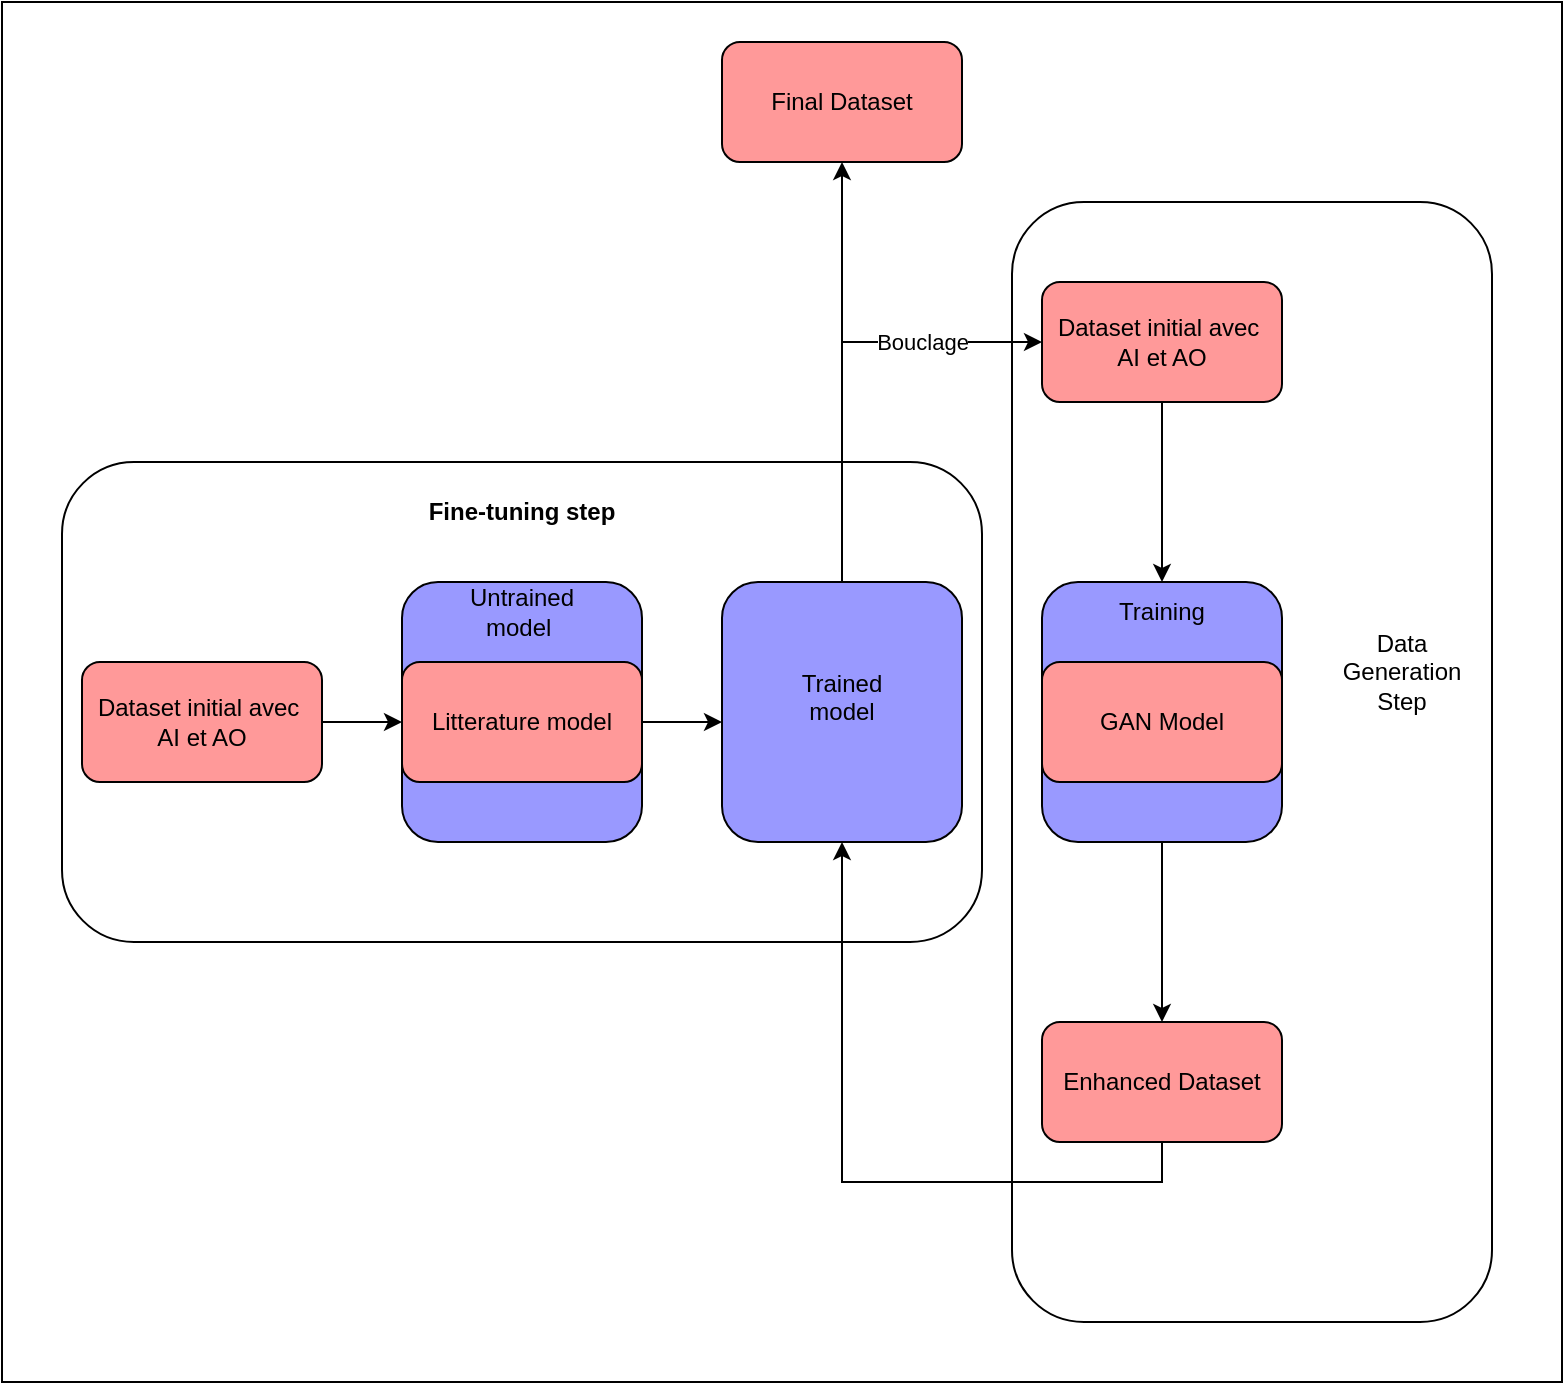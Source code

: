 <mxfile version="25.0.3">
  <diagram name="Page-1" id="3hMaIcJDUubritgtG8hw">
    <mxGraphModel dx="2232" dy="2095" grid="1" gridSize="10" guides="1" tooltips="1" connect="1" arrows="1" fold="1" page="1" pageScale="1" pageWidth="850" pageHeight="1100" math="0" shadow="0">
      <root>
        <mxCell id="0" />
        <mxCell id="1" parent="0" />
        <mxCell id="tprk2bYproSzQRIdtKUN-11" value="" style="whiteSpace=wrap;html=1;fillColor=#FFFFFF;" parent="1" vertex="1">
          <mxGeometry x="80" y="-80" width="780" height="690" as="geometry" />
        </mxCell>
        <mxCell id="A6aKOv3Wx5MAdU-xc5Nb-18" value="" style="rounded=1;whiteSpace=wrap;html=1;fillColor=#FFFFFF;rotation=90;" vertex="1" parent="1">
          <mxGeometry x="425" y="180" width="560" height="240" as="geometry" />
        </mxCell>
        <mxCell id="A6aKOv3Wx5MAdU-xc5Nb-15" value="" style="rounded=1;whiteSpace=wrap;html=1;fillColor=#FFFFFF;" vertex="1" parent="1">
          <mxGeometry x="110" y="150" width="460" height="240" as="geometry" />
        </mxCell>
        <mxCell id="A6aKOv3Wx5MAdU-xc5Nb-12" style="edgeStyle=orthogonalEdgeStyle;rounded=0;orthogonalLoop=1;jettySize=auto;html=1;exitX=0.75;exitY=0;exitDx=0;exitDy=0;entryX=0;entryY=0.5;entryDx=0;entryDy=0;" edge="1" parent="1" source="A6aKOv3Wx5MAdU-xc5Nb-4" target="A6aKOv3Wx5MAdU-xc5Nb-2">
          <mxGeometry relative="1" as="geometry">
            <Array as="points">
              <mxPoint x="500" y="210" />
              <mxPoint x="500" y="90" />
            </Array>
          </mxGeometry>
        </mxCell>
        <mxCell id="A6aKOv3Wx5MAdU-xc5Nb-13" value="Bouclage" style="edgeLabel;html=1;align=center;verticalAlign=middle;resizable=0;points=[];" vertex="1" connectable="0" parent="A6aKOv3Wx5MAdU-xc5Nb-12">
          <mxGeometry x="0.408" y="3" relative="1" as="geometry">
            <mxPoint x="14" y="3" as="offset" />
          </mxGeometry>
        </mxCell>
        <mxCell id="A6aKOv3Wx5MAdU-xc5Nb-4" value="" style="rounded=1;whiteSpace=wrap;html=1;fillColor=#9999FF;" vertex="1" parent="1">
          <mxGeometry x="440" y="210" width="120" height="130" as="geometry" />
        </mxCell>
        <mxCell id="A6aKOv3Wx5MAdU-xc5Nb-7" value="" style="edgeStyle=orthogonalEdgeStyle;rounded=0;orthogonalLoop=1;jettySize=auto;html=1;" edge="1" parent="1" source="A6aKOv3Wx5MAdU-xc5Nb-1" target="tprk2bYproSzQRIdtKUN-6">
          <mxGeometry relative="1" as="geometry" />
        </mxCell>
        <mxCell id="A6aKOv3Wx5MAdU-xc5Nb-1" value="" style="rounded=1;whiteSpace=wrap;html=1;fillColor=#9999FF;" vertex="1" parent="1">
          <mxGeometry x="600" y="210" width="120" height="130" as="geometry" />
        </mxCell>
        <mxCell id="tprk2bYproSzQRIdtKUN-14" value="" style="rounded=1;whiteSpace=wrap;html=1;fillColor=#9999FF;" parent="1" vertex="1">
          <mxGeometry x="280" y="210" width="120" height="130" as="geometry" />
        </mxCell>
        <mxCell id="tprk2bYproSzQRIdtKUN-7" style="edgeStyle=orthogonalEdgeStyle;rounded=0;orthogonalLoop=1;jettySize=auto;html=1;exitX=1;exitY=0.5;exitDx=0;exitDy=0;entryX=0;entryY=0.5;entryDx=0;entryDy=0;" parent="1" source="tprk2bYproSzQRIdtKUN-2" target="tprk2bYproSzQRIdtKUN-3" edge="1">
          <mxGeometry relative="1" as="geometry" />
        </mxCell>
        <mxCell id="tprk2bYproSzQRIdtKUN-2" value="Dataset initial avec&amp;nbsp;&lt;div&gt;AI et AO&lt;/div&gt;" style="rounded=1;whiteSpace=wrap;html=1;fillColor=#FF9999;" parent="1" vertex="1">
          <mxGeometry x="120" y="250" width="120" height="60" as="geometry" />
        </mxCell>
        <mxCell id="tprk2bYproSzQRIdtKUN-8" style="edgeStyle=orthogonalEdgeStyle;rounded=0;orthogonalLoop=1;jettySize=auto;html=1;exitX=1;exitY=0.5;exitDx=0;exitDy=0;entryX=0;entryY=0.5;entryDx=0;entryDy=0;" parent="1" source="tprk2bYproSzQRIdtKUN-3" edge="1">
          <mxGeometry relative="1" as="geometry">
            <mxPoint x="440" y="280" as="targetPoint" />
          </mxGeometry>
        </mxCell>
        <mxCell id="tprk2bYproSzQRIdtKUN-3" value="Litterature model" style="rounded=1;whiteSpace=wrap;html=1;fillColor=#FF9999;" parent="1" vertex="1">
          <mxGeometry x="280" y="250" width="120" height="60" as="geometry" />
        </mxCell>
        <mxCell id="tprk2bYproSzQRIdtKUN-5" value="GAN Model" style="rounded=1;whiteSpace=wrap;html=1;fillColor=#FF9999;" parent="1" vertex="1">
          <mxGeometry x="600" y="250" width="120" height="60" as="geometry" />
        </mxCell>
        <mxCell id="A6aKOv3Wx5MAdU-xc5Nb-8" style="edgeStyle=orthogonalEdgeStyle;rounded=0;orthogonalLoop=1;jettySize=auto;html=1;exitX=0.5;exitY=1;exitDx=0;exitDy=0;entryX=0.5;entryY=1;entryDx=0;entryDy=0;" edge="1" parent="1" source="tprk2bYproSzQRIdtKUN-6" target="A6aKOv3Wx5MAdU-xc5Nb-4">
          <mxGeometry relative="1" as="geometry" />
        </mxCell>
        <mxCell id="tprk2bYproSzQRIdtKUN-6" value="Enhanced Dataset" style="rounded=1;whiteSpace=wrap;html=1;fillColor=#FF9999;" parent="1" vertex="1">
          <mxGeometry x="600" y="430" width="120" height="60" as="geometry" />
        </mxCell>
        <mxCell id="tprk2bYproSzQRIdtKUN-19" value="Untrained model&amp;nbsp;" style="text;html=1;align=center;verticalAlign=middle;whiteSpace=wrap;rounded=0;" parent="1" vertex="1">
          <mxGeometry x="310" y="210" width="60" height="30" as="geometry" />
        </mxCell>
        <mxCell id="tprk2bYproSzQRIdtKUN-21" value="Training" style="text;html=1;align=center;verticalAlign=middle;whiteSpace=wrap;rounded=0;" parent="1" vertex="1">
          <mxGeometry x="630" y="210" width="60" height="30" as="geometry" />
        </mxCell>
        <mxCell id="A6aKOv3Wx5MAdU-xc5Nb-3" style="edgeStyle=orthogonalEdgeStyle;rounded=0;orthogonalLoop=1;jettySize=auto;html=1;exitX=0.5;exitY=1;exitDx=0;exitDy=0;entryX=0.5;entryY=0;entryDx=0;entryDy=0;" edge="1" parent="1" source="A6aKOv3Wx5MAdU-xc5Nb-2" target="tprk2bYproSzQRIdtKUN-21">
          <mxGeometry relative="1" as="geometry" />
        </mxCell>
        <mxCell id="A6aKOv3Wx5MAdU-xc5Nb-2" value="Dataset initial avec&amp;nbsp;&lt;div&gt;AI et AO&lt;/div&gt;" style="rounded=1;whiteSpace=wrap;html=1;fillColor=#FF9999;" vertex="1" parent="1">
          <mxGeometry x="600" y="60" width="120" height="60" as="geometry" />
        </mxCell>
        <mxCell id="A6aKOv3Wx5MAdU-xc5Nb-5" value="Trained model&lt;br&gt;&lt;div&gt;&lt;br&gt;&lt;/div&gt;" style="text;html=1;align=center;verticalAlign=middle;whiteSpace=wrap;rounded=0;" vertex="1" parent="1">
          <mxGeometry x="470" y="260" width="60" height="30" as="geometry" />
        </mxCell>
        <mxCell id="A6aKOv3Wx5MAdU-xc5Nb-9" value="Final Dataset" style="rounded=1;whiteSpace=wrap;html=1;fillColor=#FF9999;" vertex="1" parent="1">
          <mxGeometry x="440" y="-60" width="120" height="60" as="geometry" />
        </mxCell>
        <mxCell id="A6aKOv3Wx5MAdU-xc5Nb-14" value="" style="endArrow=classic;html=1;rounded=0;" edge="1" parent="1" target="A6aKOv3Wx5MAdU-xc5Nb-9">
          <mxGeometry width="50" height="50" relative="1" as="geometry">
            <mxPoint x="500" y="210" as="sourcePoint" />
            <mxPoint x="540" y="160" as="targetPoint" />
          </mxGeometry>
        </mxCell>
        <mxCell id="A6aKOv3Wx5MAdU-xc5Nb-17" value="&lt;b&gt;Fine-tuning step&lt;/b&gt;" style="text;html=1;align=center;verticalAlign=middle;whiteSpace=wrap;rounded=0;" vertex="1" parent="1">
          <mxGeometry x="250" y="160" width="180" height="30" as="geometry" />
        </mxCell>
        <mxCell id="A6aKOv3Wx5MAdU-xc5Nb-19" value="Data Generation Step" style="text;html=1;align=center;verticalAlign=middle;whiteSpace=wrap;rounded=0;" vertex="1" parent="1">
          <mxGeometry x="750" y="240" width="60" height="30" as="geometry" />
        </mxCell>
      </root>
    </mxGraphModel>
  </diagram>
</mxfile>

